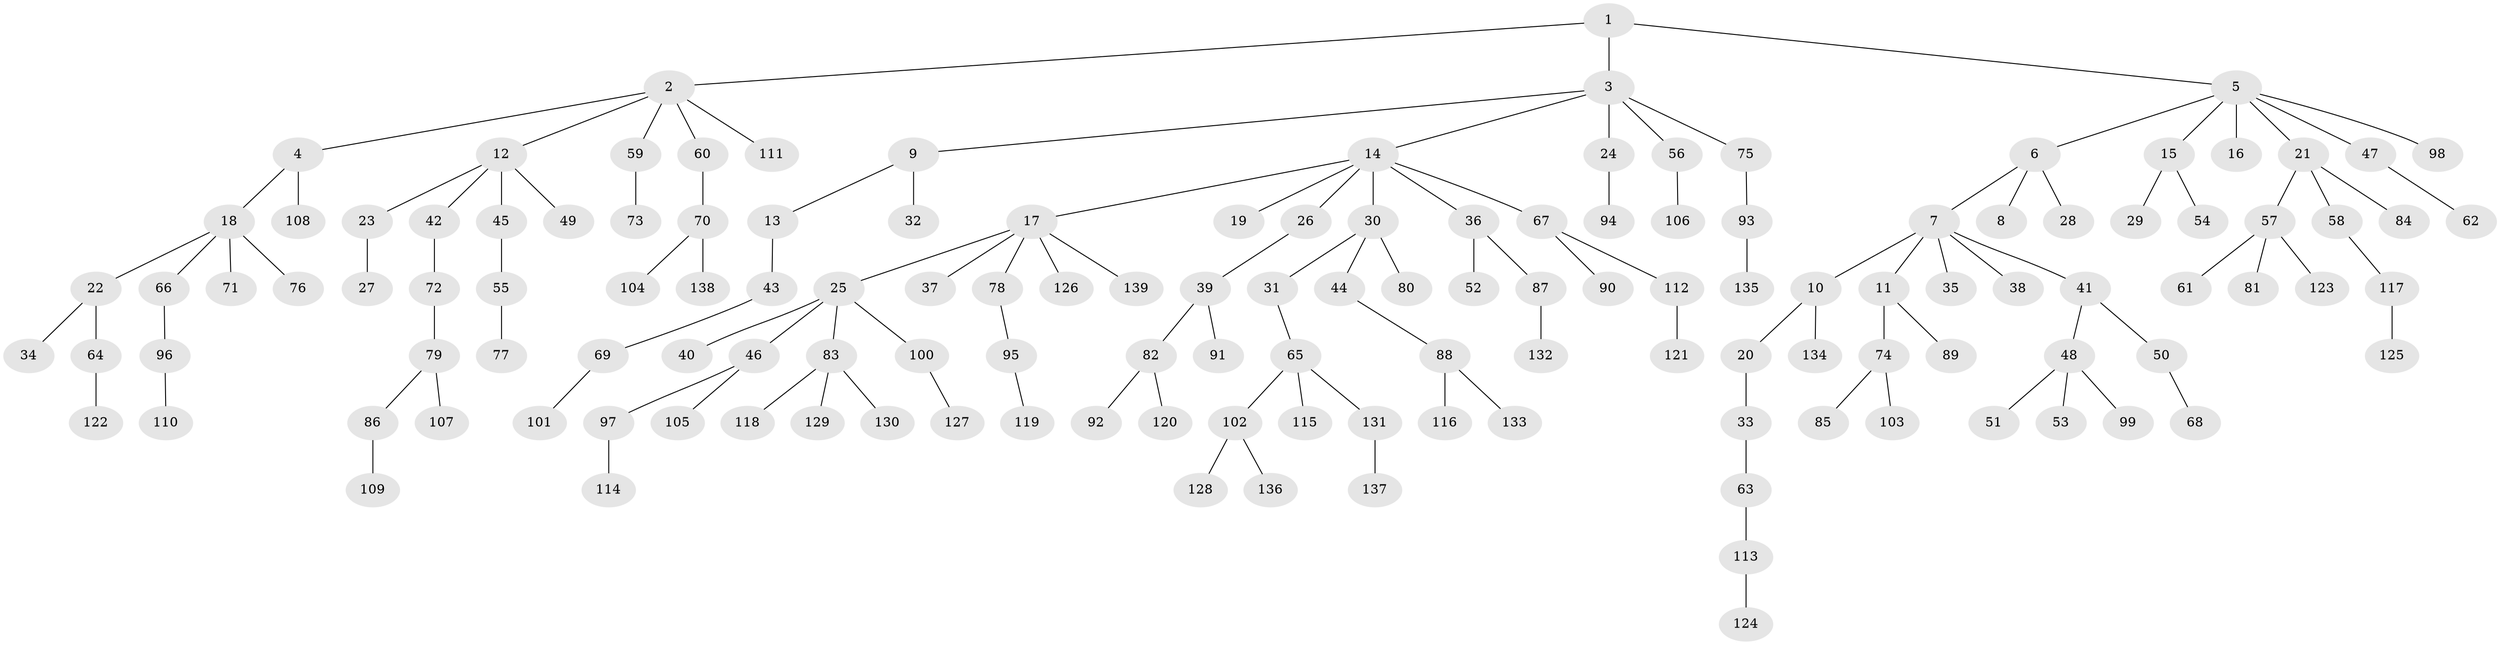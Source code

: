 // Generated by graph-tools (version 1.1) at 2025/11/02/27/25 16:11:25]
// undirected, 139 vertices, 138 edges
graph export_dot {
graph [start="1"]
  node [color=gray90,style=filled];
  1;
  2;
  3;
  4;
  5;
  6;
  7;
  8;
  9;
  10;
  11;
  12;
  13;
  14;
  15;
  16;
  17;
  18;
  19;
  20;
  21;
  22;
  23;
  24;
  25;
  26;
  27;
  28;
  29;
  30;
  31;
  32;
  33;
  34;
  35;
  36;
  37;
  38;
  39;
  40;
  41;
  42;
  43;
  44;
  45;
  46;
  47;
  48;
  49;
  50;
  51;
  52;
  53;
  54;
  55;
  56;
  57;
  58;
  59;
  60;
  61;
  62;
  63;
  64;
  65;
  66;
  67;
  68;
  69;
  70;
  71;
  72;
  73;
  74;
  75;
  76;
  77;
  78;
  79;
  80;
  81;
  82;
  83;
  84;
  85;
  86;
  87;
  88;
  89;
  90;
  91;
  92;
  93;
  94;
  95;
  96;
  97;
  98;
  99;
  100;
  101;
  102;
  103;
  104;
  105;
  106;
  107;
  108;
  109;
  110;
  111;
  112;
  113;
  114;
  115;
  116;
  117;
  118;
  119;
  120;
  121;
  122;
  123;
  124;
  125;
  126;
  127;
  128;
  129;
  130;
  131;
  132;
  133;
  134;
  135;
  136;
  137;
  138;
  139;
  1 -- 2;
  1 -- 3;
  1 -- 5;
  2 -- 4;
  2 -- 12;
  2 -- 59;
  2 -- 60;
  2 -- 111;
  3 -- 9;
  3 -- 14;
  3 -- 24;
  3 -- 56;
  3 -- 75;
  4 -- 18;
  4 -- 108;
  5 -- 6;
  5 -- 15;
  5 -- 16;
  5 -- 21;
  5 -- 47;
  5 -- 98;
  6 -- 7;
  6 -- 8;
  6 -- 28;
  7 -- 10;
  7 -- 11;
  7 -- 35;
  7 -- 38;
  7 -- 41;
  9 -- 13;
  9 -- 32;
  10 -- 20;
  10 -- 134;
  11 -- 74;
  11 -- 89;
  12 -- 23;
  12 -- 42;
  12 -- 45;
  12 -- 49;
  13 -- 43;
  14 -- 17;
  14 -- 19;
  14 -- 26;
  14 -- 30;
  14 -- 36;
  14 -- 67;
  15 -- 29;
  15 -- 54;
  17 -- 25;
  17 -- 37;
  17 -- 78;
  17 -- 126;
  17 -- 139;
  18 -- 22;
  18 -- 66;
  18 -- 71;
  18 -- 76;
  20 -- 33;
  21 -- 57;
  21 -- 58;
  21 -- 84;
  22 -- 34;
  22 -- 64;
  23 -- 27;
  24 -- 94;
  25 -- 40;
  25 -- 46;
  25 -- 83;
  25 -- 100;
  26 -- 39;
  30 -- 31;
  30 -- 44;
  30 -- 80;
  31 -- 65;
  33 -- 63;
  36 -- 52;
  36 -- 87;
  39 -- 82;
  39 -- 91;
  41 -- 48;
  41 -- 50;
  42 -- 72;
  43 -- 69;
  44 -- 88;
  45 -- 55;
  46 -- 97;
  46 -- 105;
  47 -- 62;
  48 -- 51;
  48 -- 53;
  48 -- 99;
  50 -- 68;
  55 -- 77;
  56 -- 106;
  57 -- 61;
  57 -- 81;
  57 -- 123;
  58 -- 117;
  59 -- 73;
  60 -- 70;
  63 -- 113;
  64 -- 122;
  65 -- 102;
  65 -- 115;
  65 -- 131;
  66 -- 96;
  67 -- 90;
  67 -- 112;
  69 -- 101;
  70 -- 104;
  70 -- 138;
  72 -- 79;
  74 -- 85;
  74 -- 103;
  75 -- 93;
  78 -- 95;
  79 -- 86;
  79 -- 107;
  82 -- 92;
  82 -- 120;
  83 -- 118;
  83 -- 129;
  83 -- 130;
  86 -- 109;
  87 -- 132;
  88 -- 116;
  88 -- 133;
  93 -- 135;
  95 -- 119;
  96 -- 110;
  97 -- 114;
  100 -- 127;
  102 -- 128;
  102 -- 136;
  112 -- 121;
  113 -- 124;
  117 -- 125;
  131 -- 137;
}
